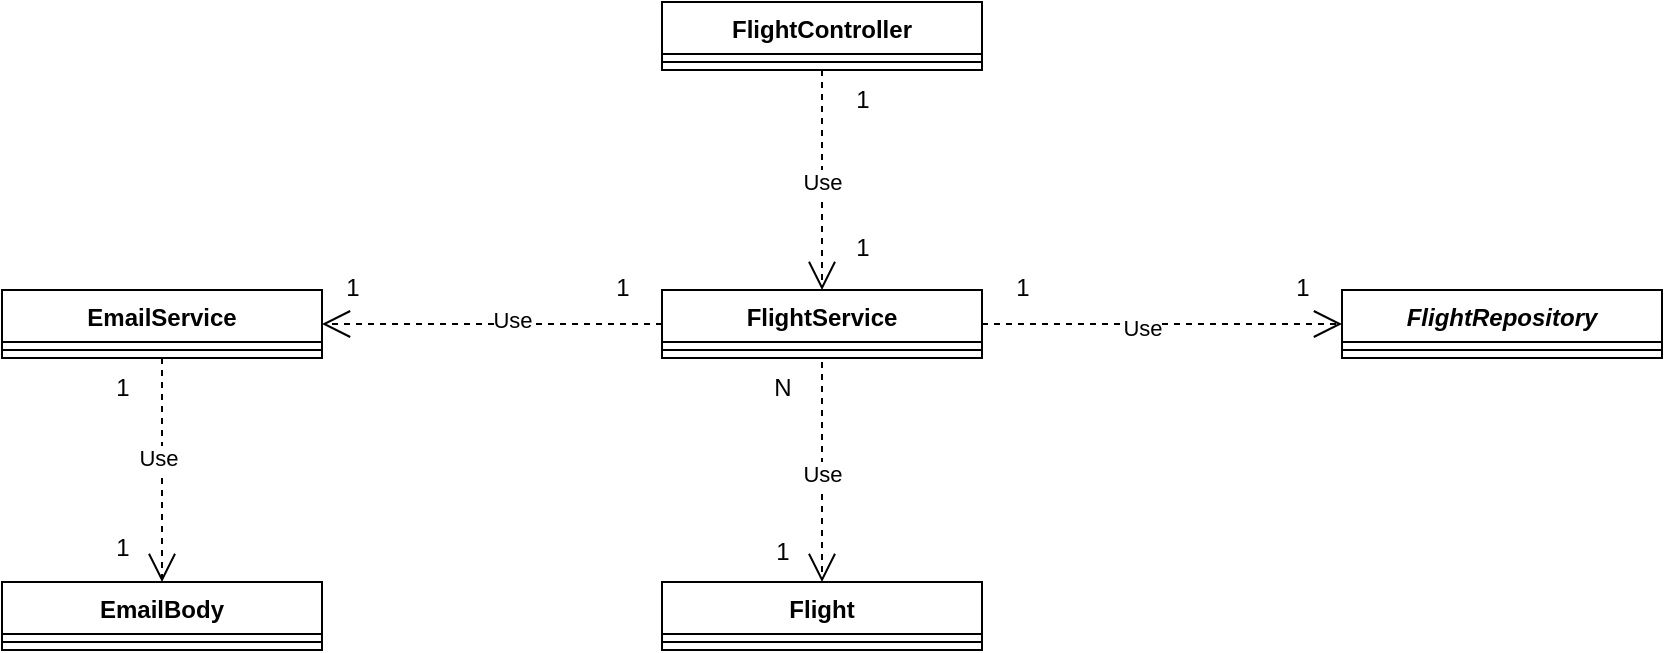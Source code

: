 <mxfile version="22.1.2" type="device">
  <diagram name="Page-1" id="zCrS1XeFwM8Zt3sEJ3HO">
    <mxGraphModel dx="2126" dy="614" grid="1" gridSize="10" guides="1" tooltips="1" connect="1" arrows="1" fold="1" page="1" pageScale="1" pageWidth="850" pageHeight="1100" math="0" shadow="0">
      <root>
        <mxCell id="0" />
        <mxCell id="1" parent="0" />
        <mxCell id="YsAwTxxxv3E0WiBojHM3-13" value="Flight" style="swimlane;fontStyle=1;align=center;verticalAlign=top;childLayout=stackLayout;horizontal=1;startSize=26;horizontalStack=0;resizeParent=1;resizeParentMax=0;resizeLast=0;collapsible=1;marginBottom=0;whiteSpace=wrap;html=1;" parent="1" vertex="1">
          <mxGeometry x="300" y="600" width="160" height="34" as="geometry" />
        </mxCell>
        <mxCell id="YsAwTxxxv3E0WiBojHM3-15" value="" style="line;strokeWidth=1;fillColor=none;align=left;verticalAlign=middle;spacingTop=-1;spacingLeft=3;spacingRight=3;rotatable=0;labelPosition=right;points=[];portConstraint=eastwest;strokeColor=inherit;" parent="YsAwTxxxv3E0WiBojHM3-13" vertex="1">
          <mxGeometry y="26" width="160" height="8" as="geometry" />
        </mxCell>
        <mxCell id="YsAwTxxxv3E0WiBojHM3-17" value="FlightService" style="swimlane;fontStyle=1;align=center;verticalAlign=top;childLayout=stackLayout;horizontal=1;startSize=26;horizontalStack=0;resizeParent=1;resizeParentMax=0;resizeLast=0;collapsible=1;marginBottom=0;whiteSpace=wrap;html=1;" parent="1" vertex="1">
          <mxGeometry x="300" y="454" width="160" height="34" as="geometry" />
        </mxCell>
        <mxCell id="YsAwTxxxv3E0WiBojHM3-18" value="" style="line;strokeWidth=1;fillColor=none;align=left;verticalAlign=middle;spacingTop=-1;spacingLeft=3;spacingRight=3;rotatable=0;labelPosition=right;points=[];portConstraint=eastwest;strokeColor=inherit;" parent="YsAwTxxxv3E0WiBojHM3-17" vertex="1">
          <mxGeometry y="26" width="160" height="8" as="geometry" />
        </mxCell>
        <mxCell id="YsAwTxxxv3E0WiBojHM3-19" value="FlightController" style="swimlane;fontStyle=1;align=center;verticalAlign=top;childLayout=stackLayout;horizontal=1;startSize=26;horizontalStack=0;resizeParent=1;resizeParentMax=0;resizeLast=0;collapsible=1;marginBottom=0;whiteSpace=wrap;html=1;" parent="1" vertex="1">
          <mxGeometry x="300" y="310" width="160" height="34" as="geometry" />
        </mxCell>
        <mxCell id="YsAwTxxxv3E0WiBojHM3-20" value="" style="line;strokeWidth=1;fillColor=none;align=left;verticalAlign=middle;spacingTop=-1;spacingLeft=3;spacingRight=3;rotatable=0;labelPosition=right;points=[];portConstraint=eastwest;strokeColor=inherit;" parent="YsAwTxxxv3E0WiBojHM3-19" vertex="1">
          <mxGeometry y="26" width="160" height="8" as="geometry" />
        </mxCell>
        <mxCell id="YsAwTxxxv3E0WiBojHM3-24" value="1" style="text;html=1;align=center;verticalAlign=middle;resizable=0;points=[];autosize=1;strokeColor=none;fillColor=none;" parent="1" vertex="1">
          <mxGeometry x="385" y="418" width="30" height="30" as="geometry" />
        </mxCell>
        <mxCell id="YsAwTxxxv3E0WiBojHM3-25" value="1" style="text;html=1;align=center;verticalAlign=middle;resizable=0;points=[];autosize=1;strokeColor=none;fillColor=none;" parent="1" vertex="1">
          <mxGeometry x="345" y="570" width="30" height="30" as="geometry" />
        </mxCell>
        <mxCell id="YsAwTxxxv3E0WiBojHM3-26" value="N" style="text;html=1;align=center;verticalAlign=middle;resizable=0;points=[];autosize=1;strokeColor=none;fillColor=none;" parent="1" vertex="1">
          <mxGeometry x="345" y="488" width="30" height="30" as="geometry" />
        </mxCell>
        <mxCell id="YsAwTxxxv3E0WiBojHM3-29" value="EmailService" style="swimlane;fontStyle=1;align=center;verticalAlign=top;childLayout=stackLayout;horizontal=1;startSize=26;horizontalStack=0;resizeParent=1;resizeParentMax=0;resizeLast=0;collapsible=1;marginBottom=0;whiteSpace=wrap;html=1;" parent="1" vertex="1">
          <mxGeometry x="-30" y="454" width="160" height="34" as="geometry" />
        </mxCell>
        <mxCell id="YsAwTxxxv3E0WiBojHM3-30" value="" style="line;strokeWidth=1;fillColor=none;align=left;verticalAlign=middle;spacingTop=-1;spacingLeft=3;spacingRight=3;rotatable=0;labelPosition=right;points=[];portConstraint=eastwest;strokeColor=inherit;" parent="YsAwTxxxv3E0WiBojHM3-29" vertex="1">
          <mxGeometry y="26" width="160" height="8" as="geometry" />
        </mxCell>
        <mxCell id="YsAwTxxxv3E0WiBojHM3-33" value="1" style="text;html=1;align=center;verticalAlign=middle;resizable=0;points=[];autosize=1;strokeColor=none;fillColor=none;" parent="1" vertex="1">
          <mxGeometry x="265" y="438" width="30" height="30" as="geometry" />
        </mxCell>
        <mxCell id="YsAwTxxxv3E0WiBojHM3-34" value="1" style="text;html=1;align=center;verticalAlign=middle;resizable=0;points=[];autosize=1;strokeColor=none;fillColor=none;" parent="1" vertex="1">
          <mxGeometry x="130" y="438" width="30" height="30" as="geometry" />
        </mxCell>
        <mxCell id="YsAwTxxxv3E0WiBojHM3-35" value="Use" style="endArrow=open;endSize=12;dashed=1;html=1;rounded=0;entryX=0.5;entryY=0;entryDx=0;entryDy=0;" parent="1" target="YsAwTxxxv3E0WiBojHM3-13" edge="1">
          <mxGeometry x="0.008" width="160" relative="1" as="geometry">
            <mxPoint x="380" y="490" as="sourcePoint" />
            <mxPoint x="410" y="240" as="targetPoint" />
            <mxPoint as="offset" />
          </mxGeometry>
        </mxCell>
        <mxCell id="YsAwTxxxv3E0WiBojHM3-36" value="Use" style="endArrow=open;endSize=12;dashed=1;html=1;rounded=0;exitX=0.5;exitY=1;exitDx=0;exitDy=0;entryX=0.5;entryY=0;entryDx=0;entryDy=0;" parent="1" source="YsAwTxxxv3E0WiBojHM3-19" target="YsAwTxxxv3E0WiBojHM3-17" edge="1">
          <mxGeometry x="0.008" width="160" relative="1" as="geometry">
            <mxPoint x="540.21" y="371.61" as="sourcePoint" />
            <mxPoint x="376" y="488" as="targetPoint" />
            <mxPoint as="offset" />
          </mxGeometry>
        </mxCell>
        <mxCell id="YsAwTxxxv3E0WiBojHM3-38" value="1" style="text;html=1;align=center;verticalAlign=middle;resizable=0;points=[];autosize=1;strokeColor=none;fillColor=none;" parent="1" vertex="1">
          <mxGeometry x="385" y="344" width="30" height="30" as="geometry" />
        </mxCell>
        <mxCell id="YsAwTxxxv3E0WiBojHM3-39" value="Use" style="endArrow=open;endSize=12;dashed=1;html=1;rounded=0;entryX=1;entryY=0.5;entryDx=0;entryDy=0;exitX=0;exitY=0.5;exitDx=0;exitDy=0;" parent="1" source="YsAwTxxxv3E0WiBojHM3-17" target="YsAwTxxxv3E0WiBojHM3-29" edge="1">
          <mxGeometry x="-0.113" y="-2" width="160" relative="1" as="geometry">
            <mxPoint x="300" y="470" as="sourcePoint" />
            <mxPoint x="390" y="464" as="targetPoint" />
            <mxPoint as="offset" />
          </mxGeometry>
        </mxCell>
        <mxCell id="YsAwTxxxv3E0WiBojHM3-40" value="EmailBody" style="swimlane;fontStyle=1;align=center;verticalAlign=top;childLayout=stackLayout;horizontal=1;startSize=26;horizontalStack=0;resizeParent=1;resizeParentMax=0;resizeLast=0;collapsible=1;marginBottom=0;whiteSpace=wrap;html=1;" parent="1" vertex="1">
          <mxGeometry x="-30" y="600" width="160" height="34" as="geometry" />
        </mxCell>
        <mxCell id="YsAwTxxxv3E0WiBojHM3-41" value="" style="line;strokeWidth=1;fillColor=none;align=left;verticalAlign=middle;spacingTop=-1;spacingLeft=3;spacingRight=3;rotatable=0;labelPosition=right;points=[];portConstraint=eastwest;strokeColor=inherit;" parent="YsAwTxxxv3E0WiBojHM3-40" vertex="1">
          <mxGeometry y="26" width="160" height="8" as="geometry" />
        </mxCell>
        <mxCell id="YsAwTxxxv3E0WiBojHM3-42" value="Use" style="endArrow=open;endSize=12;dashed=1;html=1;rounded=0;entryX=0.5;entryY=0;entryDx=0;entryDy=0;exitX=0.5;exitY=1;exitDx=0;exitDy=0;" parent="1" source="YsAwTxxxv3E0WiBojHM3-29" target="YsAwTxxxv3E0WiBojHM3-40" edge="1">
          <mxGeometry x="-0.113" y="-2" width="160" relative="1" as="geometry">
            <mxPoint x="120" y="550" as="sourcePoint" />
            <mxPoint x="-50" y="550" as="targetPoint" />
            <mxPoint as="offset" />
          </mxGeometry>
        </mxCell>
        <mxCell id="YsAwTxxxv3E0WiBojHM3-43" value="1" style="text;html=1;align=center;verticalAlign=middle;resizable=0;points=[];autosize=1;strokeColor=none;fillColor=none;" parent="1" vertex="1">
          <mxGeometry x="15" y="488" width="30" height="30" as="geometry" />
        </mxCell>
        <mxCell id="YsAwTxxxv3E0WiBojHM3-44" value="1" style="text;html=1;align=center;verticalAlign=middle;resizable=0;points=[];autosize=1;strokeColor=none;fillColor=none;" parent="1" vertex="1">
          <mxGeometry x="15" y="568" width="30" height="30" as="geometry" />
        </mxCell>
        <mxCell id="YsAwTxxxv3E0WiBojHM3-45" value="&lt;i&gt;FlightRepository&lt;/i&gt;" style="swimlane;fontStyle=1;align=center;verticalAlign=top;childLayout=stackLayout;horizontal=1;startSize=26;horizontalStack=0;resizeParent=1;resizeParentMax=0;resizeLast=0;collapsible=1;marginBottom=0;whiteSpace=wrap;html=1;" parent="1" vertex="1">
          <mxGeometry x="640" y="454" width="160" height="34" as="geometry" />
        </mxCell>
        <mxCell id="YsAwTxxxv3E0WiBojHM3-46" value="" style="line;strokeWidth=1;fillColor=none;align=left;verticalAlign=middle;spacingTop=-1;spacingLeft=3;spacingRight=3;rotatable=0;labelPosition=right;points=[];portConstraint=eastwest;strokeColor=inherit;" parent="YsAwTxxxv3E0WiBojHM3-45" vertex="1">
          <mxGeometry y="26" width="160" height="8" as="geometry" />
        </mxCell>
        <mxCell id="YsAwTxxxv3E0WiBojHM3-47" value="Use" style="endArrow=open;endSize=12;dashed=1;html=1;rounded=0;entryX=0;entryY=0.5;entryDx=0;entryDy=0;exitX=1;exitY=0.5;exitDx=0;exitDy=0;" parent="1" source="YsAwTxxxv3E0WiBojHM3-17" target="YsAwTxxxv3E0WiBojHM3-45" edge="1">
          <mxGeometry x="-0.113" y="-2" width="160" relative="1" as="geometry">
            <mxPoint x="720" y="616.5" as="sourcePoint" />
            <mxPoint x="550" y="616.5" as="targetPoint" />
            <mxPoint as="offset" />
          </mxGeometry>
        </mxCell>
        <mxCell id="YsAwTxxxv3E0WiBojHM3-48" value="1" style="text;html=1;align=center;verticalAlign=middle;resizable=0;points=[];autosize=1;strokeColor=none;fillColor=none;" parent="1" vertex="1">
          <mxGeometry x="465" y="438" width="30" height="30" as="geometry" />
        </mxCell>
        <mxCell id="YsAwTxxxv3E0WiBojHM3-49" value="1" style="text;html=1;align=center;verticalAlign=middle;resizable=0;points=[];autosize=1;strokeColor=none;fillColor=none;" parent="1" vertex="1">
          <mxGeometry x="605" y="438" width="30" height="30" as="geometry" />
        </mxCell>
      </root>
    </mxGraphModel>
  </diagram>
</mxfile>
